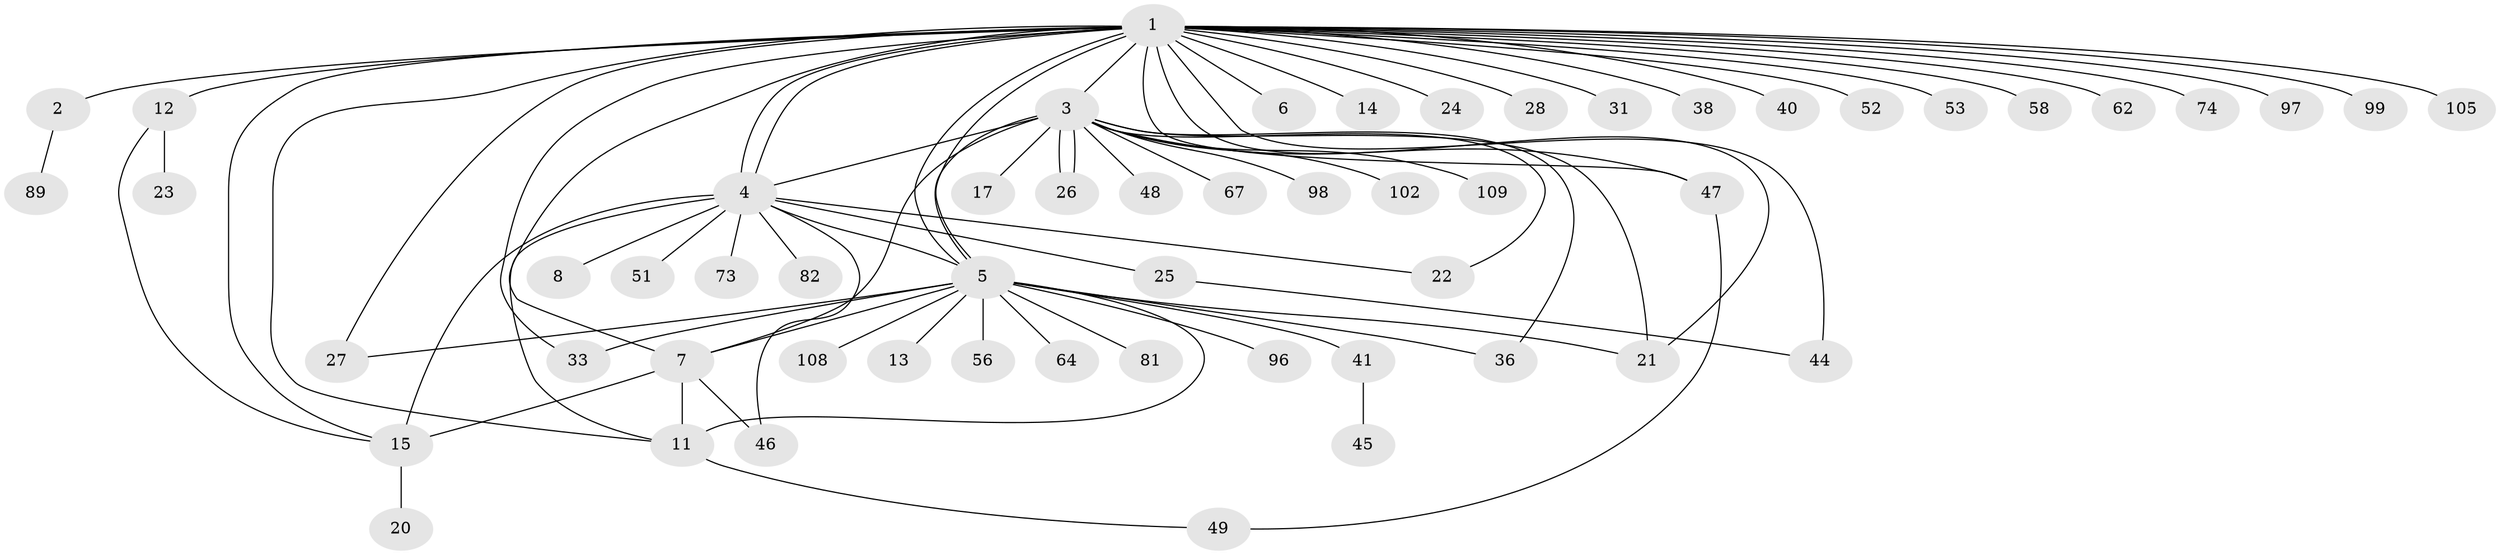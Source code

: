 // original degree distribution, {34: 0.008849557522123894, 2: 0.21238938053097345, 15: 0.017699115044247787, 14: 0.008849557522123894, 1: 0.5132743362831859, 4: 0.05309734513274336, 16: 0.008849557522123894, 3: 0.10619469026548672, 6: 0.035398230088495575, 5: 0.017699115044247787, 9: 0.008849557522123894, 7: 0.008849557522123894}
// Generated by graph-tools (version 1.1) at 2025/14/03/09/25 04:14:24]
// undirected, 56 vertices, 79 edges
graph export_dot {
graph [start="1"]
  node [color=gray90,style=filled];
  1;
  2;
  3 [super="+29"];
  4;
  5 [super="+9+55"];
  6;
  7 [super="+32+106"];
  8;
  11 [super="+30"];
  12;
  13;
  14;
  15 [super="+77+42+16"];
  17;
  20;
  21 [super="+75"];
  22;
  23;
  24 [super="+72"];
  25 [super="+101"];
  26;
  27 [super="+66+95"];
  28;
  31;
  33 [super="+83+94+39"];
  36;
  38;
  40;
  41;
  44 [super="+104"];
  45;
  46;
  47 [super="+70"];
  48;
  49;
  51;
  52 [super="+59"];
  53;
  56;
  58 [super="+86"];
  62;
  64;
  67;
  73 [super="+87+103"];
  74;
  81;
  82;
  89;
  96;
  97;
  98 [super="+111"];
  99;
  102;
  105;
  108;
  109;
  1 -- 2;
  1 -- 3 [weight=2];
  1 -- 4;
  1 -- 4;
  1 -- 5 [weight=4];
  1 -- 5;
  1 -- 6;
  1 -- 12;
  1 -- 14;
  1 -- 15;
  1 -- 21;
  1 -- 24;
  1 -- 28;
  1 -- 31;
  1 -- 33;
  1 -- 38;
  1 -- 40;
  1 -- 44;
  1 -- 47;
  1 -- 52;
  1 -- 53;
  1 -- 58;
  1 -- 62;
  1 -- 74;
  1 -- 97;
  1 -- 99;
  1 -- 105;
  1 -- 27;
  1 -- 11;
  1 -- 7;
  2 -- 89;
  3 -- 4;
  3 -- 5 [weight=3];
  3 -- 17;
  3 -- 22;
  3 -- 26;
  3 -- 26;
  3 -- 36;
  3 -- 67;
  3 -- 98;
  3 -- 102;
  3 -- 109;
  3 -- 7;
  3 -- 48;
  3 -- 21 [weight=2];
  3 -- 47;
  4 -- 8;
  4 -- 11;
  4 -- 22;
  4 -- 25;
  4 -- 46;
  4 -- 51;
  4 -- 73;
  4 -- 82;
  4 -- 15;
  4 -- 5 [weight=2];
  5 -- 7 [weight=4];
  5 -- 13;
  5 -- 36;
  5 -- 64;
  5 -- 81;
  5 -- 96;
  5 -- 108;
  5 -- 11 [weight=3];
  5 -- 33;
  5 -- 41;
  5 -- 21;
  5 -- 56;
  5 -- 27;
  7 -- 46;
  7 -- 11;
  7 -- 15 [weight=2];
  11 -- 49;
  12 -- 23;
  12 -- 15;
  15 -- 20;
  25 -- 44;
  41 -- 45;
  47 -- 49;
}
